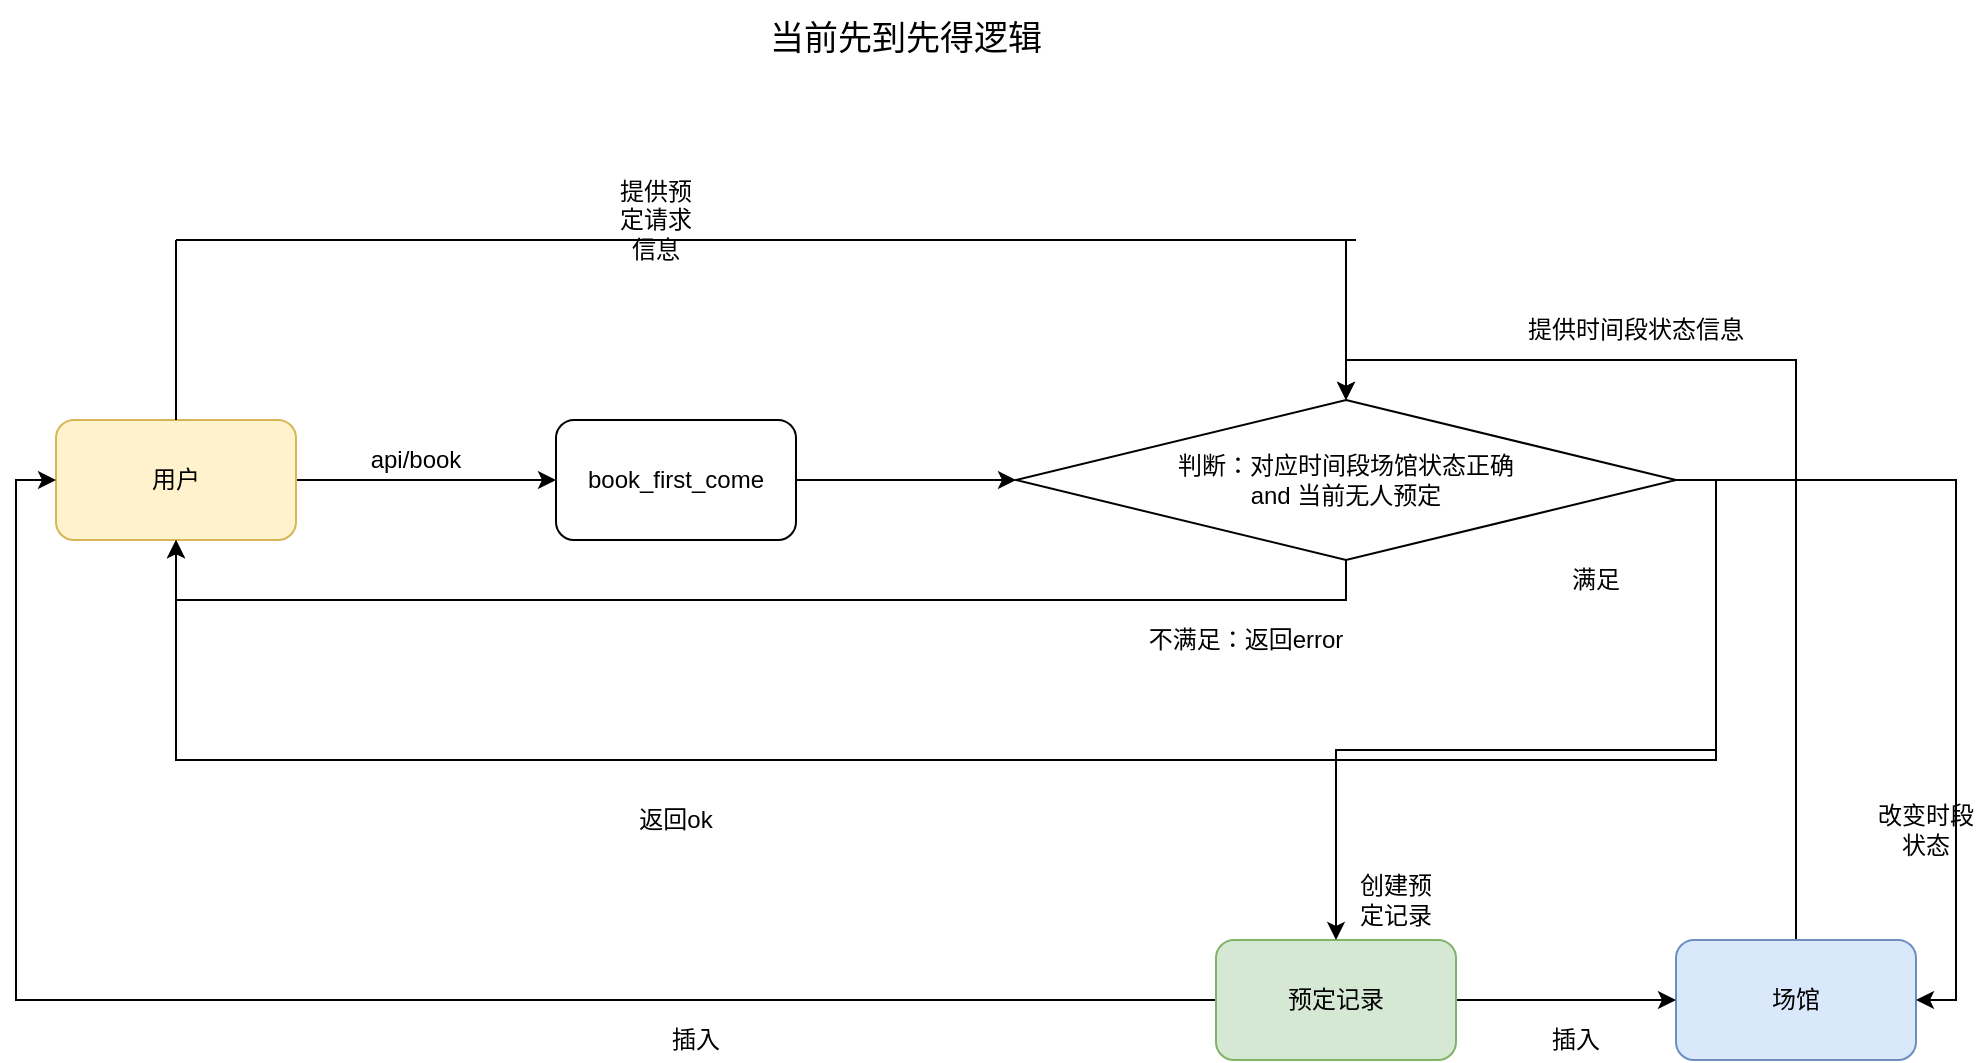 <mxfile version="13.10.2" type="github">
  <diagram id="fQcU_IErCGG1_ALioSDX" name="Page-1">
    <mxGraphModel dx="1550" dy="844" grid="1" gridSize="10" guides="1" tooltips="1" connect="1" arrows="1" fold="1" page="1" pageScale="1" pageWidth="1169" pageHeight="827" math="0" shadow="0">
      <root>
        <mxCell id="0" />
        <mxCell id="1" parent="0" />
        <mxCell id="HGdUBvFEhCQgNbR6o-CE-5" style="edgeStyle=orthogonalEdgeStyle;rounded=0;orthogonalLoop=1;jettySize=auto;html=1;" edge="1" parent="1" source="HGdUBvFEhCQgNbR6o-CE-1" target="HGdUBvFEhCQgNbR6o-CE-4">
          <mxGeometry relative="1" as="geometry" />
        </mxCell>
        <mxCell id="HGdUBvFEhCQgNbR6o-CE-1" value="用户" style="rounded=1;whiteSpace=wrap;html=1;fillColor=#fff2cc;strokeColor=#d6b656;" vertex="1" parent="1">
          <mxGeometry x="160" y="270" width="120" height="60" as="geometry" />
        </mxCell>
        <mxCell id="HGdUBvFEhCQgNbR6o-CE-11" style="edgeStyle=orthogonalEdgeStyle;rounded=0;orthogonalLoop=1;jettySize=auto;html=1;entryX=0.5;entryY=0;entryDx=0;entryDy=0;" edge="1" parent="1" source="HGdUBvFEhCQgNbR6o-CE-2" target="HGdUBvFEhCQgNbR6o-CE-7">
          <mxGeometry relative="1" as="geometry" />
        </mxCell>
        <mxCell id="HGdUBvFEhCQgNbR6o-CE-2" value="场馆" style="rounded=1;whiteSpace=wrap;html=1;fillColor=#dae8fc;strokeColor=#6c8ebf;" vertex="1" parent="1">
          <mxGeometry x="970" y="530" width="120" height="60" as="geometry" />
        </mxCell>
        <mxCell id="HGdUBvFEhCQgNbR6o-CE-29" style="edgeStyle=orthogonalEdgeStyle;rounded=0;orthogonalLoop=1;jettySize=auto;html=1;entryX=0;entryY=0.5;entryDx=0;entryDy=0;" edge="1" parent="1" source="HGdUBvFEhCQgNbR6o-CE-3" target="HGdUBvFEhCQgNbR6o-CE-2">
          <mxGeometry relative="1" as="geometry" />
        </mxCell>
        <mxCell id="HGdUBvFEhCQgNbR6o-CE-31" style="edgeStyle=orthogonalEdgeStyle;rounded=0;orthogonalLoop=1;jettySize=auto;html=1;entryX=0;entryY=0.5;entryDx=0;entryDy=0;" edge="1" parent="1" source="HGdUBvFEhCQgNbR6o-CE-3" target="HGdUBvFEhCQgNbR6o-CE-1">
          <mxGeometry relative="1" as="geometry" />
        </mxCell>
        <mxCell id="HGdUBvFEhCQgNbR6o-CE-3" value="预定记录" style="rounded=1;whiteSpace=wrap;html=1;fillColor=#d5e8d4;strokeColor=#82b366;" vertex="1" parent="1">
          <mxGeometry x="740" y="530" width="120" height="60" as="geometry" />
        </mxCell>
        <mxCell id="HGdUBvFEhCQgNbR6o-CE-8" style="edgeStyle=orthogonalEdgeStyle;rounded=0;orthogonalLoop=1;jettySize=auto;html=1;exitX=1;exitY=0.5;exitDx=0;exitDy=0;entryX=0;entryY=0.5;entryDx=0;entryDy=0;" edge="1" parent="1" source="HGdUBvFEhCQgNbR6o-CE-4" target="HGdUBvFEhCQgNbR6o-CE-7">
          <mxGeometry relative="1" as="geometry" />
        </mxCell>
        <mxCell id="HGdUBvFEhCQgNbR6o-CE-4" value="book_first_come" style="rounded=1;whiteSpace=wrap;html=1;" vertex="1" parent="1">
          <mxGeometry x="410" y="270" width="120" height="60" as="geometry" />
        </mxCell>
        <mxCell id="HGdUBvFEhCQgNbR6o-CE-6" value="api/book" style="text;html=1;strokeColor=none;fillColor=none;align=center;verticalAlign=middle;whiteSpace=wrap;rounded=0;" vertex="1" parent="1">
          <mxGeometry x="320" y="280" width="40" height="20" as="geometry" />
        </mxCell>
        <mxCell id="HGdUBvFEhCQgNbR6o-CE-22" style="edgeStyle=orthogonalEdgeStyle;rounded=0;orthogonalLoop=1;jettySize=auto;html=1;entryX=0.5;entryY=1;entryDx=0;entryDy=0;" edge="1" parent="1" source="HGdUBvFEhCQgNbR6o-CE-7" target="HGdUBvFEhCQgNbR6o-CE-1">
          <mxGeometry relative="1" as="geometry">
            <Array as="points">
              <mxPoint x="805" y="360" />
              <mxPoint x="220" y="360" />
            </Array>
          </mxGeometry>
        </mxCell>
        <mxCell id="HGdUBvFEhCQgNbR6o-CE-24" style="edgeStyle=orthogonalEdgeStyle;rounded=0;orthogonalLoop=1;jettySize=auto;html=1;entryX=0.5;entryY=1;entryDx=0;entryDy=0;exitX=1;exitY=0.5;exitDx=0;exitDy=0;" edge="1" parent="1" source="HGdUBvFEhCQgNbR6o-CE-7" target="HGdUBvFEhCQgNbR6o-CE-1">
          <mxGeometry relative="1" as="geometry">
            <Array as="points">
              <mxPoint x="990" y="300" />
              <mxPoint x="990" y="440" />
              <mxPoint x="220" y="440" />
            </Array>
          </mxGeometry>
        </mxCell>
        <mxCell id="HGdUBvFEhCQgNbR6o-CE-27" style="edgeStyle=orthogonalEdgeStyle;rounded=0;orthogonalLoop=1;jettySize=auto;html=1;exitX=1;exitY=0.5;exitDx=0;exitDy=0;" edge="1" parent="1" source="HGdUBvFEhCQgNbR6o-CE-7" target="HGdUBvFEhCQgNbR6o-CE-3">
          <mxGeometry relative="1" as="geometry">
            <mxPoint x="910" y="440" as="targetPoint" />
          </mxGeometry>
        </mxCell>
        <mxCell id="HGdUBvFEhCQgNbR6o-CE-33" style="edgeStyle=orthogonalEdgeStyle;rounded=0;orthogonalLoop=1;jettySize=auto;html=1;entryX=1;entryY=0.5;entryDx=0;entryDy=0;exitX=1;exitY=0.5;exitDx=0;exitDy=0;" edge="1" parent="1" source="HGdUBvFEhCQgNbR6o-CE-7" target="HGdUBvFEhCQgNbR6o-CE-2">
          <mxGeometry relative="1" as="geometry" />
        </mxCell>
        <mxCell id="HGdUBvFEhCQgNbR6o-CE-7" value="判断：对应时间段场馆状态正确&lt;br&gt;and 当前无人预定" style="rhombus;whiteSpace=wrap;html=1;" vertex="1" parent="1">
          <mxGeometry x="640" y="260" width="330" height="80" as="geometry" />
        </mxCell>
        <mxCell id="HGdUBvFEhCQgNbR6o-CE-12" value="提供时间段状态信息" style="text;html=1;strokeColor=none;fillColor=none;align=center;verticalAlign=middle;whiteSpace=wrap;rounded=0;" vertex="1" parent="1">
          <mxGeometry x="890" y="220" width="120" height="10" as="geometry" />
        </mxCell>
        <mxCell id="HGdUBvFEhCQgNbR6o-CE-16" value="" style="endArrow=none;html=1;entryX=0.5;entryY=0;entryDx=0;entryDy=0;" edge="1" parent="1" target="HGdUBvFEhCQgNbR6o-CE-1">
          <mxGeometry width="50" height="50" relative="1" as="geometry">
            <mxPoint x="220" y="180" as="sourcePoint" />
            <mxPoint x="220" y="260" as="targetPoint" />
          </mxGeometry>
        </mxCell>
        <mxCell id="HGdUBvFEhCQgNbR6o-CE-17" value="" style="endArrow=none;html=1;" edge="1" parent="1">
          <mxGeometry width="50" height="50" relative="1" as="geometry">
            <mxPoint x="220" y="180" as="sourcePoint" />
            <mxPoint x="810" y="180" as="targetPoint" />
          </mxGeometry>
        </mxCell>
        <mxCell id="HGdUBvFEhCQgNbR6o-CE-18" value="" style="endArrow=classic;html=1;entryX=0.5;entryY=0;entryDx=0;entryDy=0;" edge="1" parent="1" target="HGdUBvFEhCQgNbR6o-CE-7">
          <mxGeometry width="50" height="50" relative="1" as="geometry">
            <mxPoint x="805" y="180" as="sourcePoint" />
            <mxPoint x="610" y="380" as="targetPoint" />
          </mxGeometry>
        </mxCell>
        <mxCell id="HGdUBvFEhCQgNbR6o-CE-19" value="提供预定请求信息" style="text;html=1;strokeColor=none;fillColor=none;align=center;verticalAlign=middle;whiteSpace=wrap;rounded=0;" vertex="1" parent="1">
          <mxGeometry x="440" y="160" width="40" height="20" as="geometry" />
        </mxCell>
        <mxCell id="HGdUBvFEhCQgNbR6o-CE-23" value="不满足：返回error" style="text;html=1;strokeColor=none;fillColor=none;align=center;verticalAlign=middle;whiteSpace=wrap;rounded=0;" vertex="1" parent="1">
          <mxGeometry x="700" y="370" width="110" height="20" as="geometry" />
        </mxCell>
        <mxCell id="HGdUBvFEhCQgNbR6o-CE-25" value="满足" style="text;html=1;strokeColor=none;fillColor=none;align=center;verticalAlign=middle;whiteSpace=wrap;rounded=0;" vertex="1" parent="1">
          <mxGeometry x="910" y="340" width="40" height="20" as="geometry" />
        </mxCell>
        <mxCell id="HGdUBvFEhCQgNbR6o-CE-26" value="返回ok" style="text;html=1;strokeColor=none;fillColor=none;align=center;verticalAlign=middle;whiteSpace=wrap;rounded=0;" vertex="1" parent="1">
          <mxGeometry x="450" y="460" width="40" height="20" as="geometry" />
        </mxCell>
        <mxCell id="HGdUBvFEhCQgNbR6o-CE-28" value="创建预定记录" style="text;html=1;strokeColor=none;fillColor=none;align=center;verticalAlign=middle;whiteSpace=wrap;rounded=0;" vertex="1" parent="1">
          <mxGeometry x="810" y="500" width="40" height="20" as="geometry" />
        </mxCell>
        <mxCell id="HGdUBvFEhCQgNbR6o-CE-30" value="插入" style="text;html=1;strokeColor=none;fillColor=none;align=center;verticalAlign=middle;whiteSpace=wrap;rounded=0;" vertex="1" parent="1">
          <mxGeometry x="900" y="570" width="40" height="20" as="geometry" />
        </mxCell>
        <mxCell id="HGdUBvFEhCQgNbR6o-CE-32" value="插入" style="text;html=1;strokeColor=none;fillColor=none;align=center;verticalAlign=middle;whiteSpace=wrap;rounded=0;" vertex="1" parent="1">
          <mxGeometry x="460" y="570" width="40" height="20" as="geometry" />
        </mxCell>
        <mxCell id="HGdUBvFEhCQgNbR6o-CE-35" value="改变时段状态" style="text;html=1;strokeColor=none;fillColor=none;align=center;verticalAlign=middle;whiteSpace=wrap;rounded=0;" vertex="1" parent="1">
          <mxGeometry x="1070" y="460" width="50" height="30" as="geometry" />
        </mxCell>
        <mxCell id="HGdUBvFEhCQgNbR6o-CE-36" value="当前先到先得逻辑" style="text;html=1;strokeColor=none;fillColor=none;align=center;verticalAlign=middle;whiteSpace=wrap;rounded=0;fontSize=17;" vertex="1" parent="1">
          <mxGeometry x="475" y="60" width="220" height="40" as="geometry" />
        </mxCell>
      </root>
    </mxGraphModel>
  </diagram>
</mxfile>
